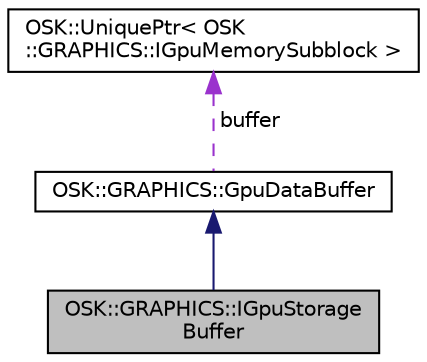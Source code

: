digraph "OSK::GRAPHICS::IGpuStorageBuffer"
{
 // LATEX_PDF_SIZE
  edge [fontname="Helvetica",fontsize="10",labelfontname="Helvetica",labelfontsize="10"];
  node [fontname="Helvetica",fontsize="10",shape=record];
  Node1 [label="OSK::GRAPHICS::IGpuStorage\lBuffer",height=0.2,width=0.4,color="black", fillcolor="grey75", style="filled", fontcolor="black",tooltip="Un buffer que contiene información read-write. Equivalente a un UAV buffer en DX12."];
  Node2 -> Node1 [dir="back",color="midnightblue",fontsize="10",style="solid",fontname="Helvetica"];
  Node2 [label="OSK::GRAPHICS::GpuDataBuffer",height=0.2,width=0.4,color="black", fillcolor="white", style="filled",URL="$class_o_s_k_1_1_g_r_a_p_h_i_c_s_1_1_gpu_data_buffer.html",tooltip="Representa un buffer genérico en la GPU."];
  Node3 -> Node2 [dir="back",color="darkorchid3",fontsize="10",style="dashed",label=" buffer" ,fontname="Helvetica"];
  Node3 [label="OSK::UniquePtr\< OSK\l::GRAPHICS::IGpuMemorySubblock \>",height=0.2,width=0.4,color="black", fillcolor="white", style="filled",URL="$class_o_s_k_1_1_unique_ptr.html",tooltip=" "];
}
